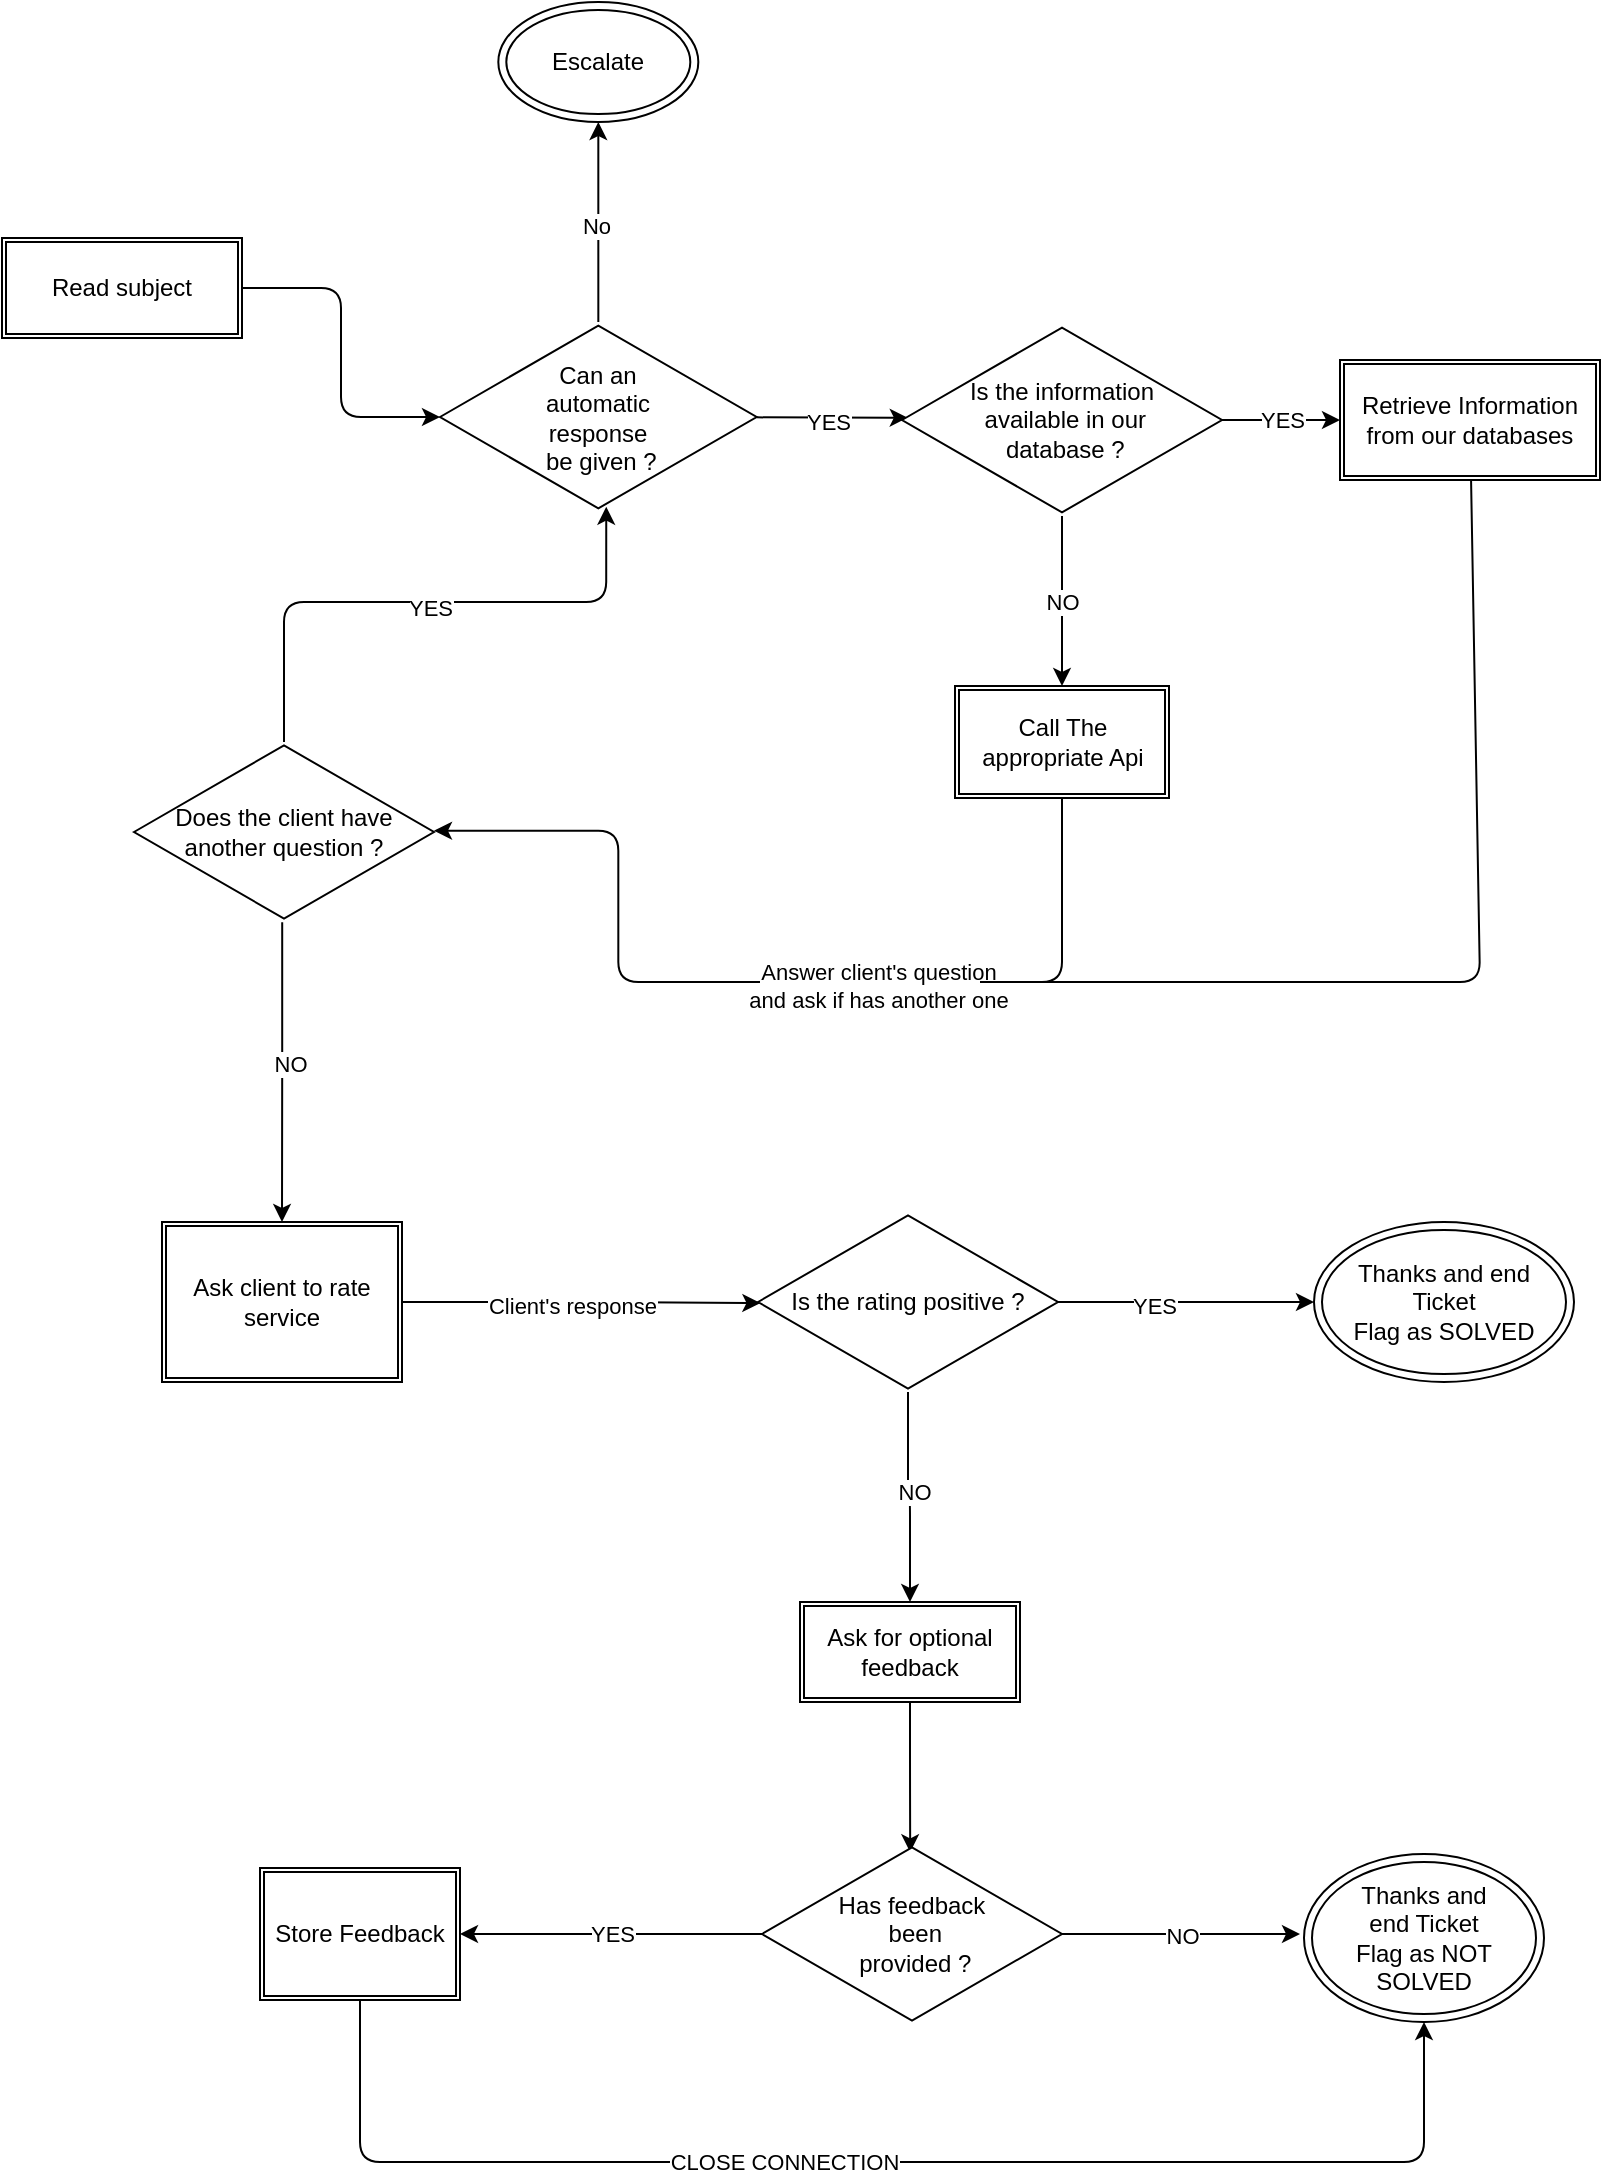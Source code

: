 <mxfile>
    <diagram id="mlsYg83Ky5leMmcJ-z8w" name="Page-1">
        <mxGraphModel dx="728" dy="529" grid="1" gridSize="10" guides="1" tooltips="1" connect="1" arrows="1" fold="1" page="1" pageScale="1" pageWidth="827" pageHeight="1169" math="0" shadow="0">
            <root>
                <mxCell id="0"/>
                <mxCell id="1" parent="0"/>
                <mxCell id="3" value="Read subject" style="shape=ext;double=1;rounded=0;whiteSpace=wrap;html=1;" vertex="1" parent="1">
                    <mxGeometry x="21" y="148" width="120" height="50" as="geometry"/>
                </mxCell>
                <mxCell id="15" style="edgeStyle=none;html=1;endArrow=classic;endFill=1;entryX=0.018;entryY=0.488;entryDx=0;entryDy=0;entryPerimeter=0;" edge="1" parent="1" source="4" target="24">
                    <mxGeometry relative="1" as="geometry">
                        <mxPoint x="460" y="238" as="targetPoint"/>
                    </mxGeometry>
                </mxCell>
                <mxCell id="16" value="YES" style="edgeLabel;html=1;align=center;verticalAlign=middle;resizable=0;points=[];" vertex="1" connectable="0" parent="15">
                    <mxGeometry x="-0.058" y="-2" relative="1" as="geometry">
                        <mxPoint as="offset"/>
                    </mxGeometry>
                </mxCell>
                <mxCell id="20" style="edgeStyle=none;html=1;entryX=0.5;entryY=1;entryDx=0;entryDy=0;endArrow=classic;endFill=1;" edge="1" parent="1" source="4" target="19">
                    <mxGeometry relative="1" as="geometry"/>
                </mxCell>
                <mxCell id="21" value="No" style="edgeLabel;html=1;align=center;verticalAlign=middle;resizable=0;points=[];" vertex="1" connectable="0" parent="20">
                    <mxGeometry x="-0.04" y="1" relative="1" as="geometry">
                        <mxPoint as="offset"/>
                    </mxGeometry>
                </mxCell>
                <mxCell id="4" value="Can an &lt;br&gt;automatic&lt;br&gt;response&lt;br&gt;&amp;nbsp;be given ?" style="html=1;whiteSpace=wrap;aspect=fixed;shape=isoRectangle;" vertex="1" parent="1">
                    <mxGeometry x="240" y="190" width="158.33" height="95" as="geometry"/>
                </mxCell>
                <mxCell id="5" value="" style="edgeStyle=elbowEdgeStyle;elbow=horizontal;endArrow=classic;html=1;exitX=1;exitY=0.5;exitDx=0;exitDy=0;entryX=0;entryY=0.5;entryDx=0;entryDy=0;entryPerimeter=0;" edge="1" parent="1" source="3" target="4">
                    <mxGeometry width="50" height="50" relative="1" as="geometry">
                        <mxPoint x="210" y="250" as="sourcePoint"/>
                        <mxPoint x="260" y="200" as="targetPoint"/>
                    </mxGeometry>
                </mxCell>
                <mxCell id="7" value="Call The appropriate Api" style="shape=ext;double=1;rounded=0;whiteSpace=wrap;html=1;" vertex="1" parent="1">
                    <mxGeometry x="497.5" y="372" width="107" height="56" as="geometry"/>
                </mxCell>
                <mxCell id="12" value="" style="edgeStyle=elbowEdgeStyle;elbow=horizontal;endArrow=none;html=1;endFill=0;exitX=0.5;exitY=1;exitDx=0;exitDy=0;" edge="1" parent="1" source="7">
                    <mxGeometry width="50" height="50" relative="1" as="geometry">
                        <mxPoint x="590" y="520" as="sourcePoint"/>
                        <mxPoint x="420" y="520" as="targetPoint"/>
                        <Array as="points">
                            <mxPoint x="551" y="470"/>
                        </Array>
                    </mxGeometry>
                </mxCell>
                <mxCell id="22" value="Answer client's question&lt;br&gt;and ask if has another one" style="edgeLabel;html=1;align=center;verticalAlign=middle;resizable=0;points=[];" vertex="1" connectable="0" parent="12">
                    <mxGeometry x="0.654" y="2" relative="1" as="geometry">
                        <mxPoint as="offset"/>
                    </mxGeometry>
                </mxCell>
                <mxCell id="13" value="" style="edgeStyle=elbowEdgeStyle;elbow=horizontal;endArrow=classic;html=1;entryX=1;entryY=0.493;entryDx=0;entryDy=0;entryPerimeter=0;" edge="1" parent="1" target="23">
                    <mxGeometry width="50" height="50" relative="1" as="geometry">
                        <mxPoint x="400" y="520" as="sourcePoint"/>
                        <mxPoint x="329" y="440" as="targetPoint"/>
                        <Array as="points">
                            <mxPoint x="329.16" y="590"/>
                        </Array>
                    </mxGeometry>
                </mxCell>
                <mxCell id="19" value="Escalate" style="ellipse;shape=doubleEllipse;whiteSpace=wrap;html=1;" vertex="1" parent="1">
                    <mxGeometry x="269.16" y="30" width="100" height="60" as="geometry"/>
                </mxCell>
                <mxCell id="30" style="edgeStyle=orthogonalEdgeStyle;html=1;entryX=0.525;entryY=0.972;entryDx=0;entryDy=0;entryPerimeter=0;endArrow=classic;endFill=1;" edge="1" parent="1" source="23" target="4">
                    <mxGeometry relative="1" as="geometry">
                        <Array as="points">
                            <mxPoint x="162" y="330"/>
                            <mxPoint x="323" y="330"/>
                        </Array>
                    </mxGeometry>
                </mxCell>
                <mxCell id="31" value="YES" style="edgeLabel;html=1;align=center;verticalAlign=middle;resizable=0;points=[];" vertex="1" connectable="0" parent="30">
                    <mxGeometry x="0.027" y="-3" relative="1" as="geometry">
                        <mxPoint as="offset"/>
                    </mxGeometry>
                </mxCell>
                <mxCell id="50" style="edgeStyle=orthogonalEdgeStyle;html=1;endArrow=classic;endFill=1;exitX=0.494;exitY=1.002;exitDx=0;exitDy=0;exitPerimeter=0;" edge="1" parent="1" source="23" target="35">
                    <mxGeometry relative="1" as="geometry"/>
                </mxCell>
                <mxCell id="51" value="NO" style="edgeLabel;html=1;align=center;verticalAlign=middle;resizable=0;points=[];" vertex="1" connectable="0" parent="50">
                    <mxGeometry x="-0.034" y="2" relative="1" as="geometry">
                        <mxPoint x="2" y="-2" as="offset"/>
                    </mxGeometry>
                </mxCell>
                <mxCell id="23" value="Does the client have another question ?" style="html=1;whiteSpace=wrap;aspect=fixed;shape=isoRectangle;" vertex="1" parent="1">
                    <mxGeometry x="87" y="400" width="150" height="90" as="geometry"/>
                </mxCell>
                <mxCell id="26" value="YES" style="edgeStyle=none;html=1;entryX=0;entryY=0.5;entryDx=0;entryDy=0;endArrow=classic;endFill=1;" edge="1" parent="1" source="24" target="25">
                    <mxGeometry relative="1" as="geometry"/>
                </mxCell>
                <mxCell id="27" value="NO" style="edgeStyle=none;html=1;entryX=0.5;entryY=0;entryDx=0;entryDy=0;endArrow=classic;endFill=1;" edge="1" parent="1" source="24" target="7">
                    <mxGeometry relative="1" as="geometry"/>
                </mxCell>
                <mxCell id="24" value="Is the information&lt;br&gt;&amp;nbsp;available in our&lt;br&gt;&amp;nbsp;database ?" style="html=1;whiteSpace=wrap;aspect=fixed;shape=isoRectangle;" vertex="1" parent="1">
                    <mxGeometry x="471" y="191" width="160" height="96" as="geometry"/>
                </mxCell>
                <mxCell id="28" style="edgeStyle=none;html=1;endArrow=NONE;endFill=1;" edge="1" parent="1" source="25">
                    <mxGeometry relative="1" as="geometry">
                        <mxPoint x="510" y="520" as="targetPoint"/>
                        <Array as="points">
                            <mxPoint x="760" y="520"/>
                        </Array>
                    </mxGeometry>
                </mxCell>
                <mxCell id="25" value="Retrieve Information from our databases" style="shape=ext;double=1;rounded=0;whiteSpace=wrap;html=1;" vertex="1" parent="1">
                    <mxGeometry x="690" y="209" width="130" height="60" as="geometry"/>
                </mxCell>
                <mxCell id="36" style="edgeStyle=orthogonalEdgeStyle;html=1;endArrow=classic;endFill=1;entryX=0.008;entryY=0.506;entryDx=0;entryDy=0;entryPerimeter=0;" edge="1" parent="1" source="35" target="38">
                    <mxGeometry relative="1" as="geometry">
                        <mxPoint x="480" y="680" as="targetPoint"/>
                    </mxGeometry>
                </mxCell>
                <mxCell id="37" value="Client's response" style="edgeLabel;html=1;align=center;verticalAlign=middle;resizable=0;points=[];" vertex="1" connectable="0" parent="36">
                    <mxGeometry x="-0.044" y="-2" relative="1" as="geometry">
                        <mxPoint x="-1" as="offset"/>
                    </mxGeometry>
                </mxCell>
                <mxCell id="35" value="Ask client to rate service" style="shape=ext;double=1;rounded=0;whiteSpace=wrap;html=1;" vertex="1" parent="1">
                    <mxGeometry x="101" y="640" width="120" height="80" as="geometry"/>
                </mxCell>
                <mxCell id="39" style="edgeStyle=orthogonalEdgeStyle;html=1;endArrow=classic;endFill=1;entryX=0;entryY=0.5;entryDx=0;entryDy=0;" edge="1" parent="1" source="38" target="52">
                    <mxGeometry relative="1" as="geometry">
                        <mxPoint x="673" y="680" as="targetPoint"/>
                    </mxGeometry>
                </mxCell>
                <mxCell id="41" value="YES" style="edgeLabel;html=1;align=center;verticalAlign=middle;resizable=0;points=[];" vertex="1" connectable="0" parent="39">
                    <mxGeometry x="-0.253" y="-2" relative="1" as="geometry">
                        <mxPoint as="offset"/>
                    </mxGeometry>
                </mxCell>
                <mxCell id="47" style="edgeStyle=orthogonalEdgeStyle;html=1;entryX=0.5;entryY=0;entryDx=0;entryDy=0;endArrow=classic;endFill=1;" edge="1" parent="1" source="38" target="44">
                    <mxGeometry relative="1" as="geometry"/>
                </mxCell>
                <mxCell id="48" value="NO" style="edgeLabel;html=1;align=center;verticalAlign=middle;resizable=0;points=[];" vertex="1" connectable="0" parent="47">
                    <mxGeometry x="-0.06" y="3" relative="1" as="geometry">
                        <mxPoint as="offset"/>
                    </mxGeometry>
                </mxCell>
                <mxCell id="38" value="Is the rating positive ?" style="html=1;whiteSpace=wrap;aspect=fixed;shape=isoRectangle;" vertex="1" parent="1">
                    <mxGeometry x="399" y="635" width="150" height="90" as="geometry"/>
                </mxCell>
                <mxCell id="49" style="edgeStyle=orthogonalEdgeStyle;html=1;endArrow=classic;endFill=1;entryX=0.494;entryY=0.046;entryDx=0;entryDy=0;entryPerimeter=0;" edge="1" parent="1" source="44" target="45">
                    <mxGeometry relative="1" as="geometry">
                        <mxPoint x="475" y="952" as="targetPoint"/>
                    </mxGeometry>
                </mxCell>
                <mxCell id="44" value="Ask for optional feedback" style="shape=ext;double=1;rounded=0;whiteSpace=wrap;html=1;" vertex="1" parent="1">
                    <mxGeometry x="420" y="830" width="110" height="50" as="geometry"/>
                </mxCell>
                <mxCell id="53" value="NO" style="edgeStyle=orthogonalEdgeStyle;html=1;endArrow=classic;endFill=1;" edge="1" parent="1" source="45">
                    <mxGeometry relative="1" as="geometry">
                        <mxPoint x="670" y="996" as="targetPoint"/>
                    </mxGeometry>
                </mxCell>
                <mxCell id="55" value="YES" style="edgeStyle=orthogonalEdgeStyle;html=1;endArrow=classic;endFill=1;" edge="1" parent="1" source="45">
                    <mxGeometry relative="1" as="geometry">
                        <mxPoint x="250" y="996" as="targetPoint"/>
                    </mxGeometry>
                </mxCell>
                <mxCell id="45" value="Has feedback&lt;br&gt;&amp;nbsp;been&lt;br&gt;&amp;nbsp;provided ?" style="html=1;whiteSpace=wrap;aspect=fixed;shape=isoRectangle;" vertex="1" parent="1">
                    <mxGeometry x="401" y="951" width="150" height="90" as="geometry"/>
                </mxCell>
                <mxCell id="52" value="Thanks and end Ticket&lt;br&gt;Flag as SOLVED" style="ellipse;shape=doubleEllipse;whiteSpace=wrap;html=1;" vertex="1" parent="1">
                    <mxGeometry x="677" y="640" width="130" height="80" as="geometry"/>
                </mxCell>
                <mxCell id="54" value="Thanks and &lt;br&gt;end Ticket&lt;br&gt;Flag as NOT SOLVED" style="ellipse;shape=doubleEllipse;whiteSpace=wrap;html=1;" vertex="1" parent="1">
                    <mxGeometry x="672" y="956" width="120" height="84" as="geometry"/>
                </mxCell>
                <mxCell id="57" style="edgeStyle=orthogonalEdgeStyle;html=1;endArrow=classic;endFill=1;entryX=0.5;entryY=1;entryDx=0;entryDy=0;" edge="1" parent="1" source="56" target="54">
                    <mxGeometry relative="1" as="geometry">
                        <mxPoint x="200" y="1120" as="targetPoint"/>
                        <Array as="points">
                            <mxPoint x="200" y="1110"/>
                            <mxPoint x="732" y="1110"/>
                        </Array>
                    </mxGeometry>
                </mxCell>
                <mxCell id="58" value="CLOSE CONNECTION" style="edgeLabel;html=1;align=center;verticalAlign=middle;resizable=0;points=[];" vertex="1" connectable="0" parent="57">
                    <mxGeometry x="-0.142" relative="1" as="geometry">
                        <mxPoint as="offset"/>
                    </mxGeometry>
                </mxCell>
                <mxCell id="56" value="Store Feedback" style="shape=ext;double=1;rounded=0;whiteSpace=wrap;html=1;" vertex="1" parent="1">
                    <mxGeometry x="150" y="963" width="100" height="66" as="geometry"/>
                </mxCell>
            </root>
        </mxGraphModel>
    </diagram>
</mxfile>